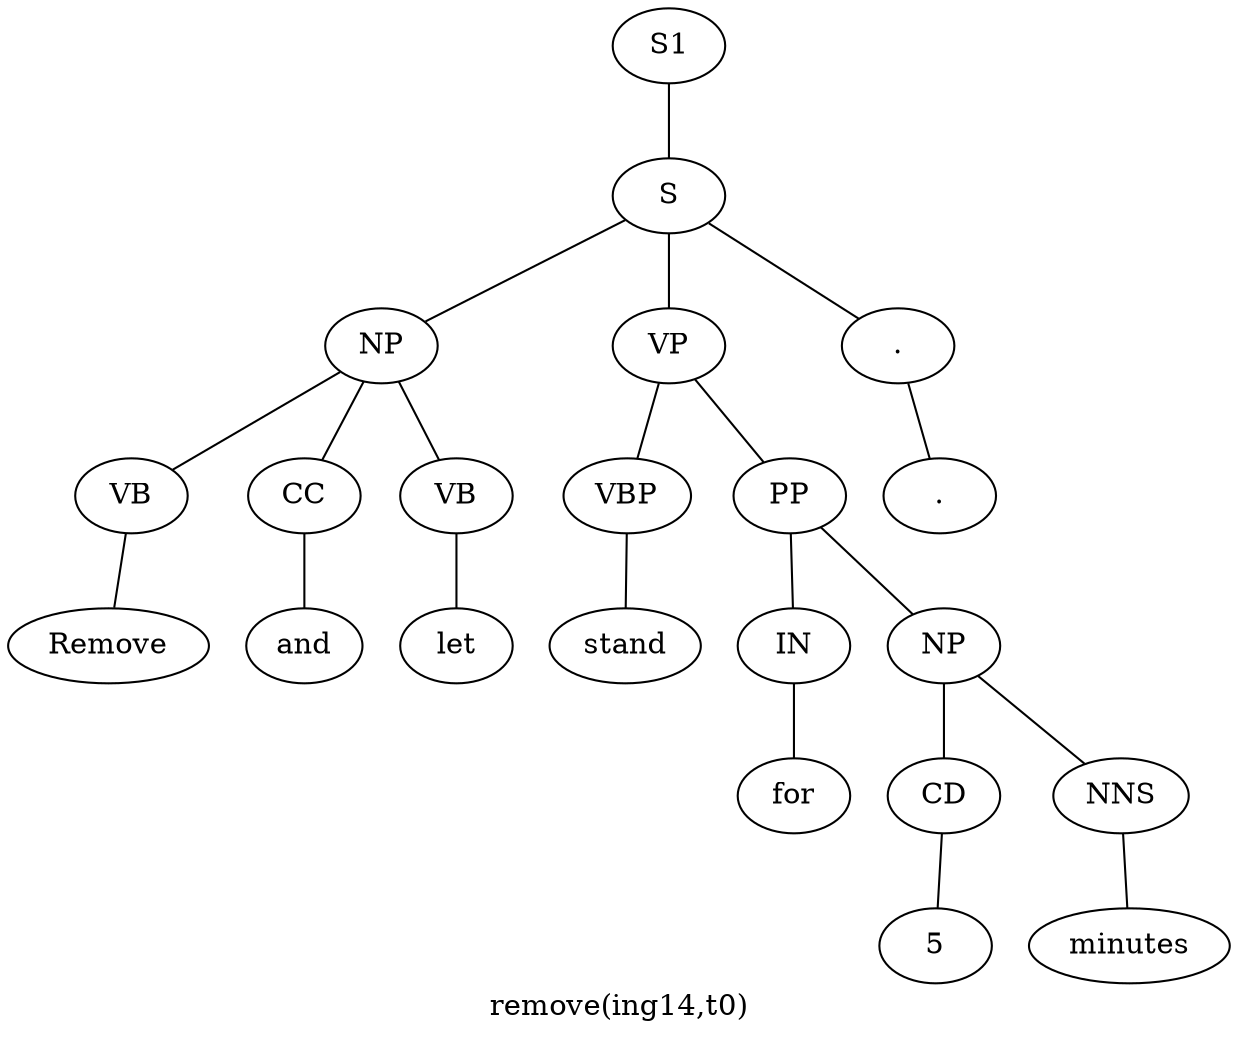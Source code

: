 graph SyntaxGraph {
	label = "remove(ing14,t0)";
	Node0 [label="S1"];
	Node1 [label="S"];
	Node2 [label="NP"];
	Node3 [label="VB"];
	Node4 [label="Remove"];
	Node5 [label="CC"];
	Node6 [label="and"];
	Node7 [label="VB"];
	Node8 [label="let"];
	Node9 [label="VP"];
	Node10 [label="VBP"];
	Node11 [label="stand"];
	Node12 [label="PP"];
	Node13 [label="IN"];
	Node14 [label="for"];
	Node15 [label="NP"];
	Node16 [label="CD"];
	Node17 [label="5"];
	Node18 [label="NNS"];
	Node19 [label="minutes"];
	Node20 [label="."];
	Node21 [label="."];

	Node0 -- Node1;
	Node1 -- Node2;
	Node1 -- Node9;
	Node1 -- Node20;
	Node2 -- Node3;
	Node2 -- Node5;
	Node2 -- Node7;
	Node3 -- Node4;
	Node5 -- Node6;
	Node7 -- Node8;
	Node9 -- Node10;
	Node9 -- Node12;
	Node10 -- Node11;
	Node12 -- Node13;
	Node12 -- Node15;
	Node13 -- Node14;
	Node15 -- Node16;
	Node15 -- Node18;
	Node16 -- Node17;
	Node18 -- Node19;
	Node20 -- Node21;
}